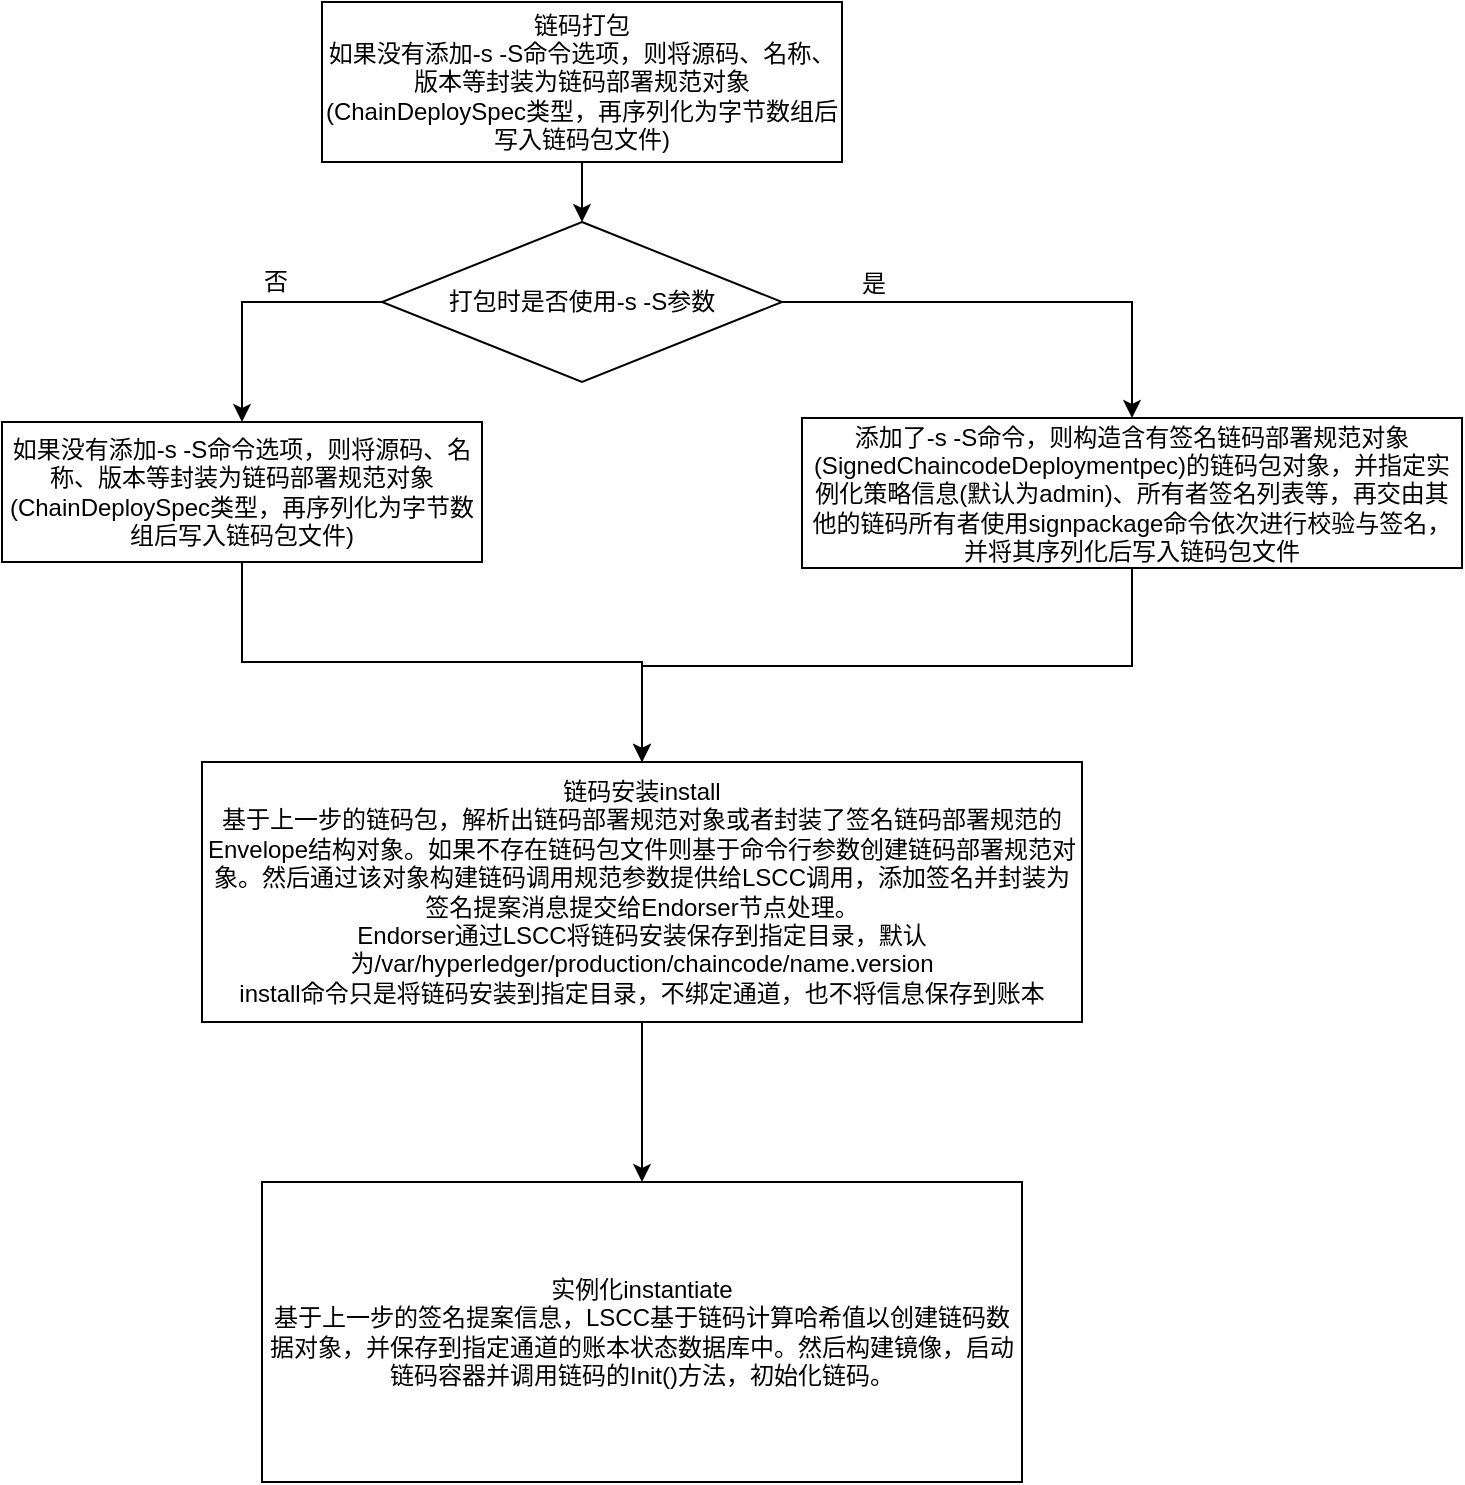 <mxfile pages="1" version="11.1.5" type="github"><diagram id="IGsZXXoyOIn1-eafxNVY" name="Page-1"><mxGraphModel dx="946" dy="585" grid="1" gridSize="10" guides="1" tooltips="1" connect="1" arrows="1" fold="1" page="1" pageScale="1" pageWidth="2339" pageHeight="3300" math="0" shadow="0"><root><mxCell id="0"/><mxCell id="1" parent="0"/><mxCell id="yjeZOYh9GwHA4tBMdVOx-3" value="" style="edgeStyle=elbowEdgeStyle;rounded=0;orthogonalLoop=1;jettySize=auto;elbow=vertical;html=1;" edge="1" parent="1" source="yjeZOYh9GwHA4tBMdVOx-1" target="yjeZOYh9GwHA4tBMdVOx-2"><mxGeometry relative="1" as="geometry"/></mxCell><mxCell id="yjeZOYh9GwHA4tBMdVOx-1" value="链码打包&lt;br&gt;如果没有添加-s -S命令选项，则将源码、名称、版本等封装为链码部署规范对象(ChainDeploySpec类型，再序列化为字节数组后写入链码包文件)" style="rounded=0;whiteSpace=wrap;html=1;" vertex="1" parent="1"><mxGeometry x="330" y="50" width="260" height="80" as="geometry"/></mxCell><mxCell id="yjeZOYh9GwHA4tBMdVOx-5" style="edgeStyle=elbowEdgeStyle;rounded=0;orthogonalLoop=1;jettySize=auto;elbow=vertical;html=1;exitX=0;exitY=0.5;exitDx=0;exitDy=0;entryX=0.5;entryY=0;entryDx=0;entryDy=0;" edge="1" parent="1" source="yjeZOYh9GwHA4tBMdVOx-2" target="yjeZOYh9GwHA4tBMdVOx-4"><mxGeometry relative="1" as="geometry"><Array as="points"><mxPoint x="310" y="200"/></Array></mxGeometry></mxCell><mxCell id="yjeZOYh9GwHA4tBMdVOx-7" style="edgeStyle=elbowEdgeStyle;rounded=0;orthogonalLoop=1;jettySize=auto;elbow=vertical;html=1;exitX=1;exitY=0.5;exitDx=0;exitDy=0;entryX=0.5;entryY=0;entryDx=0;entryDy=0;" edge="1" parent="1" source="yjeZOYh9GwHA4tBMdVOx-2" target="yjeZOYh9GwHA4tBMdVOx-6"><mxGeometry relative="1" as="geometry"><Array as="points"><mxPoint x="590" y="200"/></Array></mxGeometry></mxCell><mxCell id="yjeZOYh9GwHA4tBMdVOx-2" value="打包时是否使用-s -S参数" style="rhombus;whiteSpace=wrap;html=1;" vertex="1" parent="1"><mxGeometry x="360" y="160" width="200" height="80" as="geometry"/></mxCell><mxCell id="yjeZOYh9GwHA4tBMdVOx-11" style="edgeStyle=elbowEdgeStyle;rounded=0;orthogonalLoop=1;jettySize=auto;elbow=vertical;html=1;exitX=0.5;exitY=1;exitDx=0;exitDy=0;" edge="1" parent="1" source="yjeZOYh9GwHA4tBMdVOx-4" target="yjeZOYh9GwHA4tBMdVOx-10"><mxGeometry relative="1" as="geometry"/></mxCell><mxCell id="yjeZOYh9GwHA4tBMdVOx-4" value="&lt;span style=&quot;white-space: normal&quot;&gt;如果没有添加-s -S命令选项，则将源码、名称、版本等封装为链码部署规范对象(ChainDeploySpec类型，再序列化为字节数组后写入链码包文件)&lt;/span&gt;" style="rounded=0;whiteSpace=wrap;html=1;" vertex="1" parent="1"><mxGeometry x="170" y="260" width="240" height="70" as="geometry"/></mxCell><mxCell id="yjeZOYh9GwHA4tBMdVOx-12" style="edgeStyle=elbowEdgeStyle;rounded=0;orthogonalLoop=1;jettySize=auto;elbow=vertical;html=1;exitX=0.5;exitY=1;exitDx=0;exitDy=0;" edge="1" parent="1" source="yjeZOYh9GwHA4tBMdVOx-6"><mxGeometry relative="1" as="geometry"><mxPoint x="490" y="430" as="targetPoint"/><Array as="points"><mxPoint x="540" y="382"/></Array></mxGeometry></mxCell><mxCell id="yjeZOYh9GwHA4tBMdVOx-6" value="添加了-s -S命令，则构造含有签名链码部署规范对象(SignedChaincodeDeploymentpec)的链码包对象，并指定实例化策略信息(默认为admin)、所有者签名列表等，再交由其他的链码所有者使用signpackage命令依次进行校验与签名，并将其序列化后写入链码包文件" style="rounded=0;whiteSpace=wrap;html=1;" vertex="1" parent="1"><mxGeometry x="570" y="258" width="330" height="75" as="geometry"/></mxCell><mxCell id="yjeZOYh9GwHA4tBMdVOx-8" value="否" style="text;html=1;resizable=0;points=[];autosize=1;align=left;verticalAlign=top;spacingTop=-4;" vertex="1" parent="1"><mxGeometry x="299" y="180" width="30" height="20" as="geometry"/></mxCell><mxCell id="yjeZOYh9GwHA4tBMdVOx-9" value="是" style="text;html=1;resizable=0;points=[];autosize=1;align=left;verticalAlign=top;spacingTop=-4;" vertex="1" parent="1"><mxGeometry x="598" y="181" width="30" height="20" as="geometry"/></mxCell><mxCell id="yjeZOYh9GwHA4tBMdVOx-14" value="" style="edgeStyle=elbowEdgeStyle;rounded=0;orthogonalLoop=1;jettySize=auto;elbow=vertical;html=1;" edge="1" parent="1" source="yjeZOYh9GwHA4tBMdVOx-10" target="yjeZOYh9GwHA4tBMdVOx-13"><mxGeometry relative="1" as="geometry"/></mxCell><mxCell id="yjeZOYh9GwHA4tBMdVOx-10" value="链码安装install&lt;br&gt;基于上一步的链码包，解析出链码部署规范对象或者封装了签名链码部署规范的Envelope结构对象。如果不存在链码包文件则基于命令行参数创建链码部署规范对象。然后通过该对象构建链码调用规范参数提供给LSCC调用，添加签名并封装为签名提案消息提交给Endorser节点处理。&lt;br&gt;Endorser通过LSCC将链码安装保存到指定目录，默认为/var/hyperledger/production/chaincode/name.version&lt;br&gt;install命令只是将链码安装到指定目录，不绑定通道，也不将信息保存到账本" style="rounded=0;whiteSpace=wrap;html=1;" vertex="1" parent="1"><mxGeometry x="270" y="430" width="440" height="130" as="geometry"/></mxCell><mxCell id="yjeZOYh9GwHA4tBMdVOx-13" value="实例化instantiate&lt;br&gt;基于上一步的签名提案信息，LSCC基于链码计算哈希值以创建链码数据对象，并保存到指定通道的账本状态数据库中。然后构建镜像，启动链码容器并调用链码的Init()方法，初始化链码。" style="rounded=0;whiteSpace=wrap;html=1;" vertex="1" parent="1"><mxGeometry x="300" y="640" width="380" height="150" as="geometry"/></mxCell></root></mxGraphModel></diagram></mxfile>